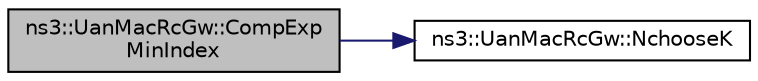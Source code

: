 digraph "ns3::UanMacRcGw::CompExpMinIndex"
{
 // LATEX_PDF_SIZE
  edge [fontname="Helvetica",fontsize="10",labelfontname="Helvetica",labelfontsize="10"];
  node [fontname="Helvetica",fontsize="10",shape=record];
  rankdir="LR";
  Node1 [label="ns3::UanMacRcGw::CompExp\lMinIndex",height=0.2,width=0.4,color="black", fillcolor="grey75", style="filled", fontcolor="black",tooltip="Index to the k'th expected delay among n nodes."];
  Node1 -> Node2 [color="midnightblue",fontsize="10",style="solid",fontname="Helvetica"];
  Node2 [label="ns3::UanMacRcGw::NchooseK",height=0.2,width=0.4,color="black", fillcolor="white", style="filled",URL="$classns3_1_1_uan_mac_rc_gw.html#a8175312ac53cbda5b11e89c0864a4a35",tooltip="Binomial coefficient."];
}
